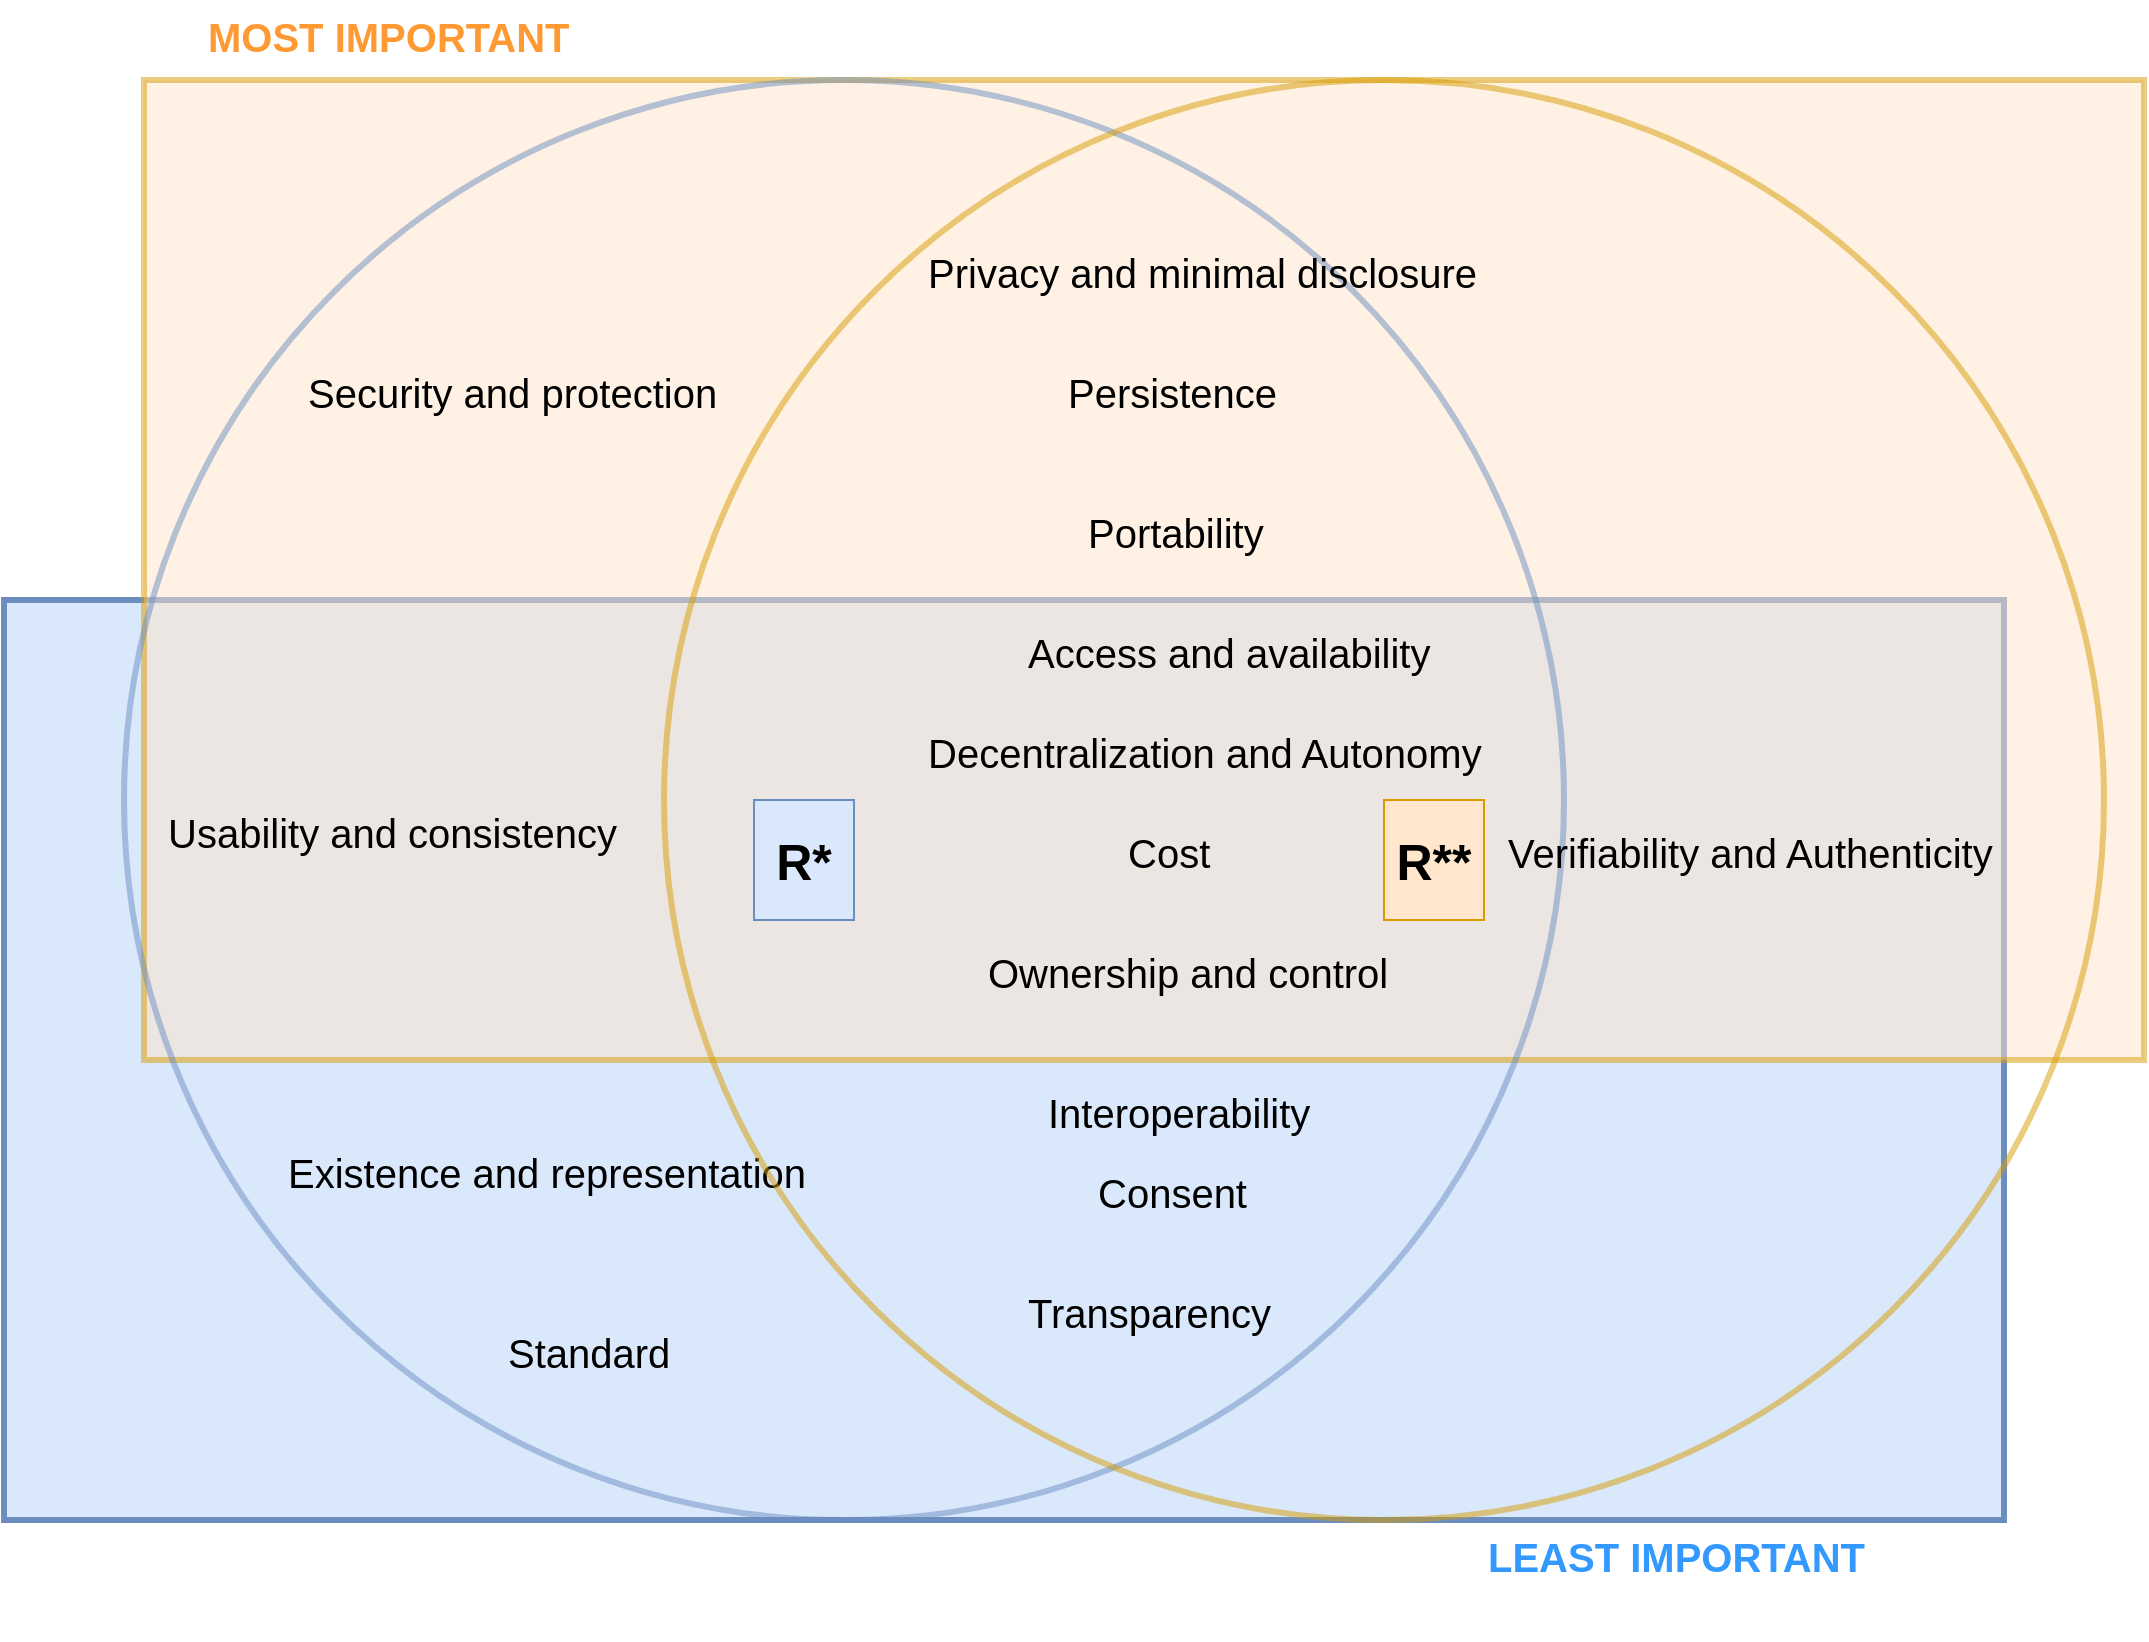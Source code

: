 <mxfile version="26.0.10">
  <diagram name="Page-1" id="dL-Z2z13uD8_r4Ht-EaJ">
    <mxGraphModel dx="1135" dy="1083" grid="1" gridSize="10" guides="1" tooltips="1" connect="1" arrows="1" fold="1" page="1" pageScale="1" pageWidth="850" pageHeight="1100" math="0" shadow="0">
      <root>
        <mxCell id="0" />
        <mxCell id="1" parent="0" />
        <mxCell id="weFOgzEomuFqTalq-CIN-23" value="" style="rounded=1;whiteSpace=wrap;html=1;arcSize=0;fillColor=#dae8fc;strokeColor=#6c8ebf;strokeWidth=3;" parent="1" vertex="1">
          <mxGeometry x="1300" y="300" width="1000" height="460" as="geometry" />
        </mxCell>
        <mxCell id="weFOgzEomuFqTalq-CIN-17" value="" style="rounded=1;whiteSpace=wrap;html=1;arcSize=0;fillColor=#ffe6cc;strokeColor=#d79b00;opacity=50;strokeWidth=3;" parent="1" vertex="1">
          <mxGeometry x="1370" y="40" width="1000" height="490" as="geometry" />
        </mxCell>
        <mxCell id="p5wpbvVo-7ASiSJvdWDM-1" value="" style="ellipse;whiteSpace=wrap;html=1;aspect=fixed;opacity=50;strokeWidth=3;fillColor=none;strokeColor=#6c8ebf;" vertex="1" parent="1">
          <mxGeometry x="1360" y="40" width="720" height="720" as="geometry" />
        </mxCell>
        <mxCell id="weFOgzEomuFqTalq-CIN-3" value="&lt;div style=&quot;line-height: 200%;&quot; align=&quot;right&quot;&gt;&lt;font style=&quot;font-size: 20px; line-height: 200%;&quot;&gt;Ownership and control&lt;/font&gt;&lt;/div&gt;" style="text;whiteSpace=wrap;html=1;" parent="1" vertex="1">
          <mxGeometry x="1790" y="460" width="230" height="60" as="geometry" />
        </mxCell>
        <mxCell id="weFOgzEomuFqTalq-CIN-4" value="&lt;div style=&quot;line-height: 200%;&quot; align=&quot;right&quot;&gt;&lt;font style=&quot;font-size: 20px; line-height: 200%;&quot;&gt;Access and availability&lt;/font&gt;&lt;/div&gt;" style="text;whiteSpace=wrap;html=1;" parent="1" vertex="1">
          <mxGeometry x="1810" y="300" width="230" height="60" as="geometry" />
        </mxCell>
        <mxCell id="weFOgzEomuFqTalq-CIN-5" value="&lt;div style=&quot;line-height: 200%;&quot; align=&quot;right&quot;&gt;&lt;font style=&quot;font-size: 20px; line-height: 200%;&quot;&gt;Transparency&lt;/font&gt;&lt;/div&gt;" style="text;whiteSpace=wrap;html=1;" parent="1" vertex="1">
          <mxGeometry x="1810" y="630" width="160" height="60" as="geometry" />
        </mxCell>
        <mxCell id="weFOgzEomuFqTalq-CIN-6" value="&lt;div style=&quot;line-height: 200%;&quot; align=&quot;right&quot;&gt;&lt;font style=&quot;font-size: 20px; line-height: 200%;&quot;&gt;Persistence&lt;/font&gt;&lt;/div&gt;" style="text;whiteSpace=wrap;html=1;" parent="1" vertex="1">
          <mxGeometry x="1830" y="170" width="140" height="60" as="geometry" />
        </mxCell>
        <mxCell id="weFOgzEomuFqTalq-CIN-7" value="&lt;div style=&quot;line-height: 200%;&quot; align=&quot;right&quot;&gt;&lt;font style=&quot;font-size: 20px; line-height: 200%;&quot;&gt;Portability&lt;/font&gt;&lt;/div&gt;" style="text;whiteSpace=wrap;html=1;" parent="1" vertex="1">
          <mxGeometry x="1840" y="240" width="120" height="60" as="geometry" />
        </mxCell>
        <mxCell id="weFOgzEomuFqTalq-CIN-8" value="&lt;div style=&quot;line-height: 200%;&quot; align=&quot;right&quot;&gt;&lt;font style=&quot;font-size: 20px; line-height: 200%;&quot;&gt;Interoperability&lt;/font&gt;&lt;/div&gt;" style="text;whiteSpace=wrap;html=1;" parent="1" vertex="1">
          <mxGeometry x="1820" y="530" width="160" height="60" as="geometry" />
        </mxCell>
        <mxCell id="weFOgzEomuFqTalq-CIN-9" value="&lt;div style=&quot;line-height: 200%;&quot; align=&quot;right&quot;&gt;&lt;font style=&quot;font-size: 20px; line-height: 200%;&quot;&gt;Consent&lt;/font&gt;&lt;/div&gt;" style="text;whiteSpace=wrap;html=1;" parent="1" vertex="1">
          <mxGeometry x="1845" y="570" width="110" height="60" as="geometry" />
        </mxCell>
        <mxCell id="weFOgzEomuFqTalq-CIN-10" value="&lt;div style=&quot;line-height: 200%;&quot; align=&quot;right&quot;&gt;&lt;font style=&quot;font-size: 20px; line-height: 200%;&quot;&gt;Security and protection&lt;/font&gt;&lt;/div&gt;" style="text;whiteSpace=wrap;html=1;" parent="1" vertex="1">
          <mxGeometry x="1450" y="170" width="240" height="60" as="geometry" />
        </mxCell>
        <mxCell id="weFOgzEomuFqTalq-CIN-11" value="&lt;div style=&quot;line-height: 200%;&quot; align=&quot;right&quot;&gt;&lt;font style=&quot;font-size: 20px; line-height: 200%;&quot;&gt;Privacy and minimal disclosure&lt;/font&gt;&lt;/div&gt;" style="text;whiteSpace=wrap;html=1;" parent="1" vertex="1">
          <mxGeometry x="1760" y="110" width="310" height="60" as="geometry" />
        </mxCell>
        <mxCell id="weFOgzEomuFqTalq-CIN-12" value="&lt;div style=&quot;line-height: 200%;&quot; align=&quot;right&quot;&gt;&lt;font style=&quot;font-size: 20px; line-height: 200%;&quot;&gt;Standard&lt;/font&gt;&lt;/div&gt;" style="text;whiteSpace=wrap;html=1;" parent="1" vertex="1">
          <mxGeometry x="1550" y="650" width="110" height="60" as="geometry" />
        </mxCell>
        <mxCell id="weFOgzEomuFqTalq-CIN-13" value="&lt;div style=&quot;line-height: 200%;&quot; align=&quot;right&quot;&gt;&lt;font style=&quot;font-size: 20px; line-height: 200%;&quot;&gt;Cost&lt;/font&gt;&lt;/div&gt;" style="text;whiteSpace=wrap;html=1;" parent="1" vertex="1">
          <mxGeometry x="1860" y="400" width="70" height="60" as="geometry" />
        </mxCell>
        <mxCell id="weFOgzEomuFqTalq-CIN-14" value="&lt;div style=&quot;line-height: 200%;&quot; align=&quot;right&quot;&gt;&lt;font style=&quot;font-size: 20px; line-height: 200%;&quot;&gt;Usability and consistency&lt;/font&gt;&lt;/div&gt;" style="text;whiteSpace=wrap;html=1;" parent="1" vertex="1">
          <mxGeometry x="1380" y="390" width="260" height="60" as="geometry" />
        </mxCell>
        <mxCell id="weFOgzEomuFqTalq-CIN-15" value="&lt;div style=&quot;line-height: 200%;&quot; align=&quot;right&quot;&gt;&lt;font style=&quot;font-size: 20px; line-height: 200%;&quot;&gt;Decentralization and Autonomy&lt;/font&gt;&lt;/div&gt;" style="text;whiteSpace=wrap;html=1;" parent="1" vertex="1">
          <mxGeometry x="1760" y="350" width="310" height="60" as="geometry" />
        </mxCell>
        <mxCell id="weFOgzEomuFqTalq-CIN-16" value="&lt;div style=&quot;line-height: 200%;&quot; align=&quot;right&quot;&gt;&lt;font style=&quot;font-size: 20px; line-height: 200%;&quot;&gt;Verifiability and Authenticity&lt;/font&gt;&lt;/div&gt;" style="text;whiteSpace=wrap;html=1;" parent="1" vertex="1">
          <mxGeometry x="2050" y="400" width="280" height="60" as="geometry" />
        </mxCell>
        <mxCell id="weFOgzEomuFqTalq-CIN-20" value="&lt;div style=&quot;line-height: 200%;&quot; align=&quot;right&quot;&gt;&lt;font style=&quot;font-size: 20px; line-height: 200%;&quot;&gt;Existence and representation&lt;/font&gt;&lt;/div&gt;" style="text;whiteSpace=wrap;html=1;" parent="1" vertex="1">
          <mxGeometry x="1440" y="560" width="290" height="60" as="geometry" />
        </mxCell>
        <mxCell id="weFOgzEomuFqTalq-CIN-26" value="&lt;div style=&quot;line-height: 200%;&quot; align=&quot;right&quot;&gt;&lt;span style=&quot;color: rgb(255, 153, 51);&quot;&gt;&lt;b&gt;&lt;font style=&quot;font-size: 20px;&quot;&gt;MOST IMPORTANT&lt;/font&gt;&lt;/b&gt;&lt;/span&gt;&lt;br&gt;&lt;/div&gt;" style="text;whiteSpace=wrap;html=1;" parent="1" vertex="1">
          <mxGeometry x="1400" width="240" height="60" as="geometry" />
        </mxCell>
        <mxCell id="weFOgzEomuFqTalq-CIN-27" value="&lt;div style=&quot;line-height: 200%;&quot; align=&quot;right&quot;&gt;&lt;b&gt;&lt;font style=&quot;font-size: 20px; color: rgb(51, 153, 255);&quot;&gt;LEAST IMPORTANT&lt;/font&gt;&lt;span style=&quot;color: rgba(0, 0, 0, 0);&quot;&gt;&lt;br&gt;&lt;/span&gt;&lt;/b&gt;&lt;/div&gt;" style="text;whiteSpace=wrap;html=1;" parent="1" vertex="1">
          <mxGeometry x="2040" y="760" width="240" height="60" as="geometry" />
        </mxCell>
        <mxCell id="p5wpbvVo-7ASiSJvdWDM-4" value="" style="ellipse;whiteSpace=wrap;html=1;aspect=fixed;opacity=50;strokeWidth=3;fillColor=none;strokeColor=#d79b00;" vertex="1" parent="1">
          <mxGeometry x="1630" y="40" width="720" height="720" as="geometry" />
        </mxCell>
        <mxCell id="p5wpbvVo-7ASiSJvdWDM-5" value="&lt;b&gt;&lt;font style=&quot;font-size: 25px;&quot;&gt;R*&lt;/font&gt;&lt;/b&gt;" style="rounded=0;whiteSpace=wrap;html=1;fillColor=#dae8fc;strokeColor=#6c8ebf;" vertex="1" parent="1">
          <mxGeometry x="1675" y="400" width="50" height="60" as="geometry" />
        </mxCell>
        <mxCell id="p5wpbvVo-7ASiSJvdWDM-6" value="&lt;font style=&quot;font-size: 25px;&quot;&gt;&lt;b&gt;R**&lt;/b&gt;&lt;/font&gt;" style="rounded=0;whiteSpace=wrap;html=1;fillColor=#ffe6cc;strokeColor=#d79b00;" vertex="1" parent="1">
          <mxGeometry x="1990" y="400" width="50" height="60" as="geometry" />
        </mxCell>
      </root>
    </mxGraphModel>
  </diagram>
</mxfile>
